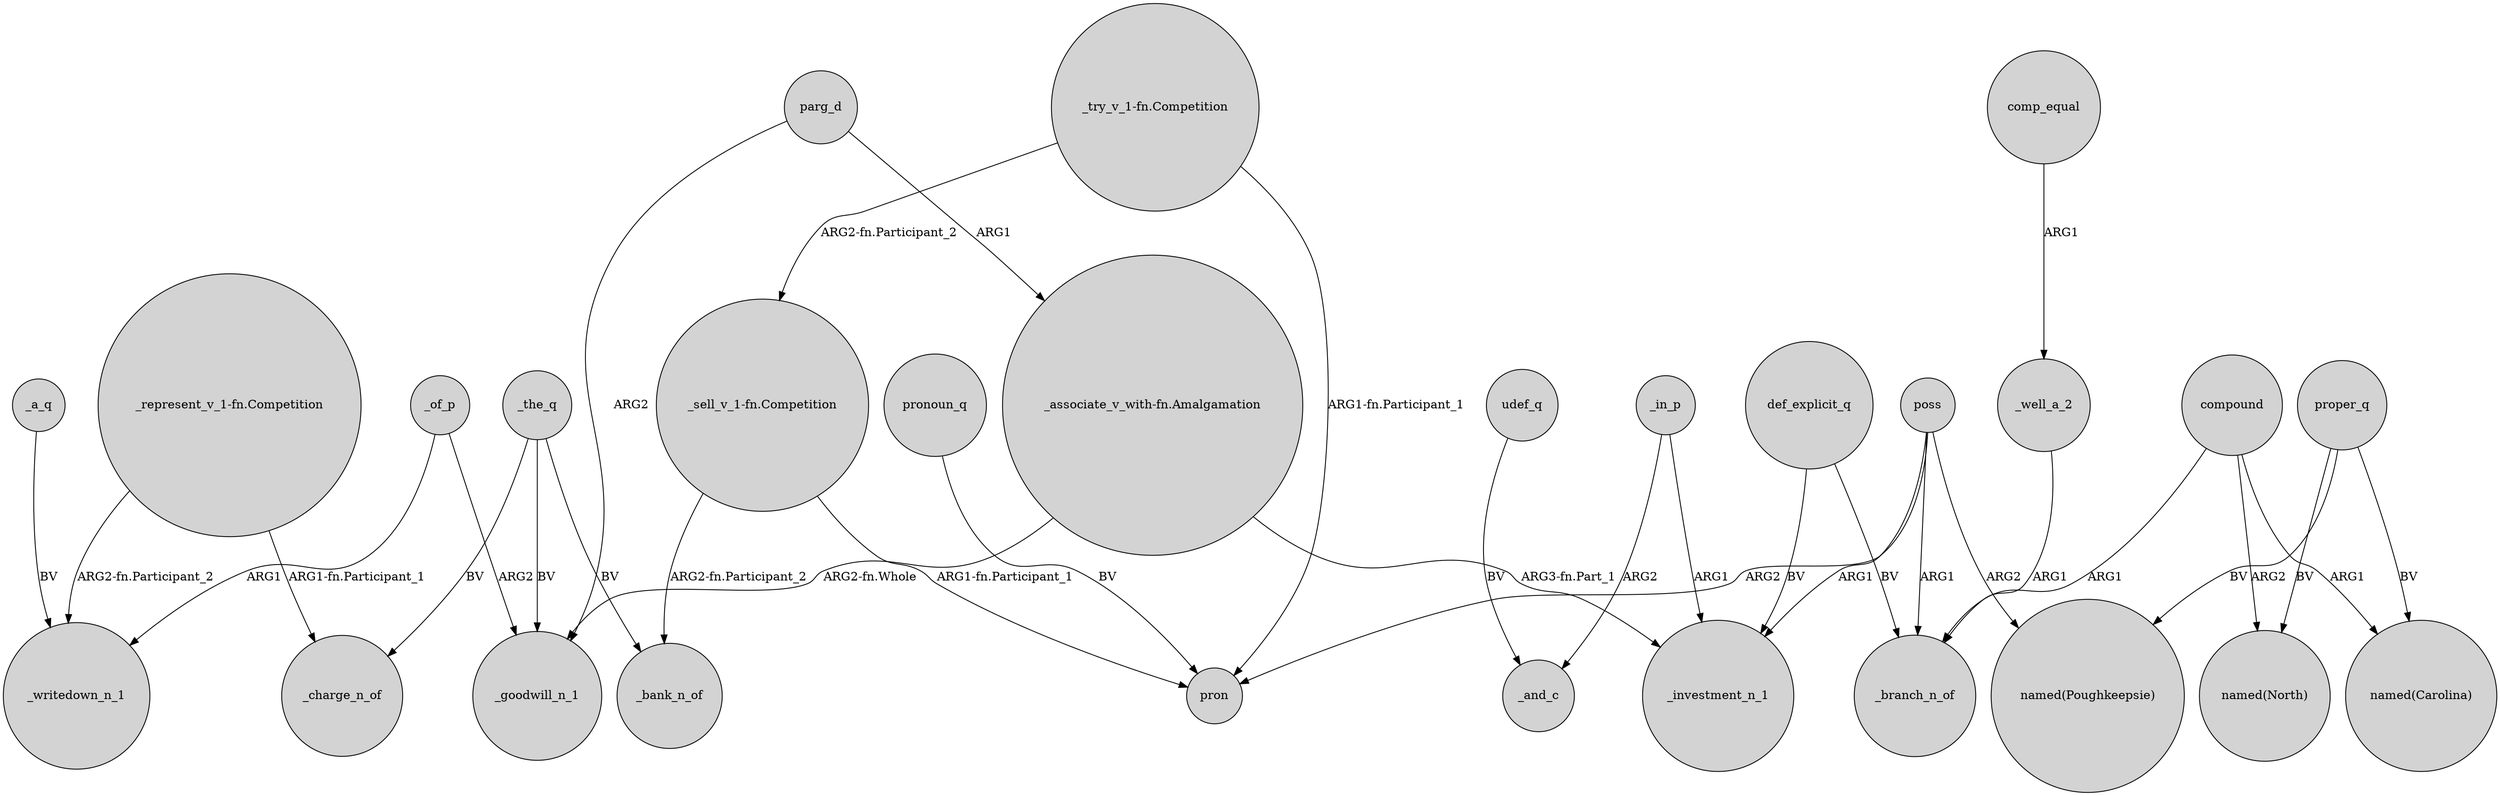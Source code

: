 digraph {
	node [shape=circle style=filled]
	"_try_v_1-fn.Competition" -> "_sell_v_1-fn.Competition" [label="ARG2-fn.Participant_2"]
	_in_p -> _and_c [label=ARG2]
	_the_q -> _bank_n_of [label=BV]
	proper_q -> "named(North)" [label=BV]
	compound -> _branch_n_of [label=ARG1]
	_the_q -> _charge_n_of [label=BV]
	_a_q -> _writedown_n_1 [label=BV]
	_in_p -> _investment_n_1 [label=ARG1]
	"_try_v_1-fn.Competition" -> pron [label="ARG1-fn.Participant_1"]
	udef_q -> _and_c [label=BV]
	"_sell_v_1-fn.Competition" -> _bank_n_of [label="ARG2-fn.Participant_2"]
	poss -> _investment_n_1 [label=ARG1]
	pronoun_q -> pron [label=BV]
	"_represent_v_1-fn.Competition" -> _writedown_n_1 [label="ARG2-fn.Participant_2"]
	proper_q -> "named(Poughkeepsie)" [label=BV]
	poss -> pron [label=ARG2]
	poss -> _branch_n_of [label=ARG1]
	parg_d -> _goodwill_n_1 [label=ARG2]
	comp_equal -> _well_a_2 [label=ARG1]
	_the_q -> _goodwill_n_1 [label=BV]
	parg_d -> "_associate_v_with-fn.Amalgamation" [label=ARG1]
	_of_p -> _goodwill_n_1 [label=ARG2]
	"_sell_v_1-fn.Competition" -> pron [label="ARG1-fn.Participant_1"]
	proper_q -> "named(Carolina)" [label=BV]
	compound -> "named(North)" [label=ARG2]
	"_associate_v_with-fn.Amalgamation" -> _investment_n_1 [label="ARG3-fn.Part_1"]
	def_explicit_q -> _branch_n_of [label=BV]
	def_explicit_q -> _investment_n_1 [label=BV]
	poss -> "named(Poughkeepsie)" [label=ARG2]
	compound -> "named(Carolina)" [label=ARG1]
	_well_a_2 -> _branch_n_of [label=ARG1]
	"_associate_v_with-fn.Amalgamation" -> _goodwill_n_1 [label="ARG2-fn.Whole"]
	_of_p -> _writedown_n_1 [label=ARG1]
	"_represent_v_1-fn.Competition" -> _charge_n_of [label="ARG1-fn.Participant_1"]
}
